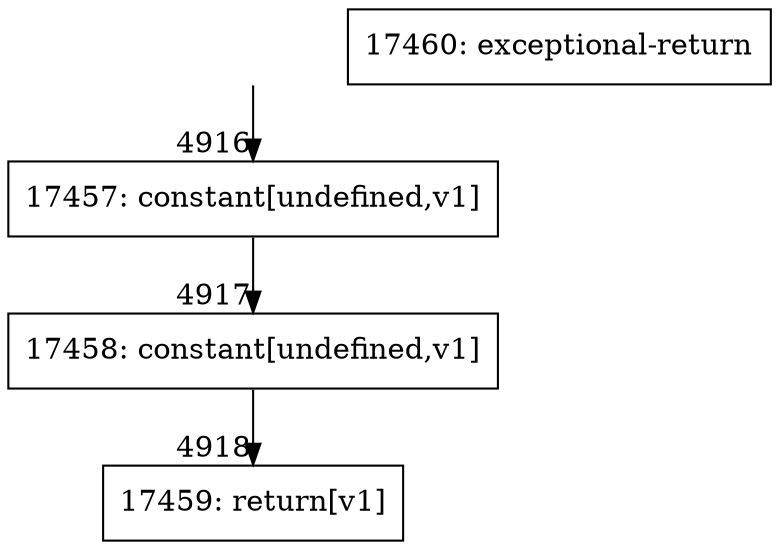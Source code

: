 digraph {
rankdir="TD"
BB_entry232[shape=none,label=""];
BB_entry232 -> BB4916 [tailport=s, headport=n, headlabel="    4916"]
BB4916 [shape=record label="{17457: constant[undefined,v1]}" ] 
BB4916 -> BB4917 [tailport=s, headport=n, headlabel="      4917"]
BB4917 [shape=record label="{17458: constant[undefined,v1]}" ] 
BB4917 -> BB4918 [tailport=s, headport=n, headlabel="      4918"]
BB4918 [shape=record label="{17459: return[v1]}" ] 
BB4919 [shape=record label="{17460: exceptional-return}" ] 
//#$~ 8237
}
